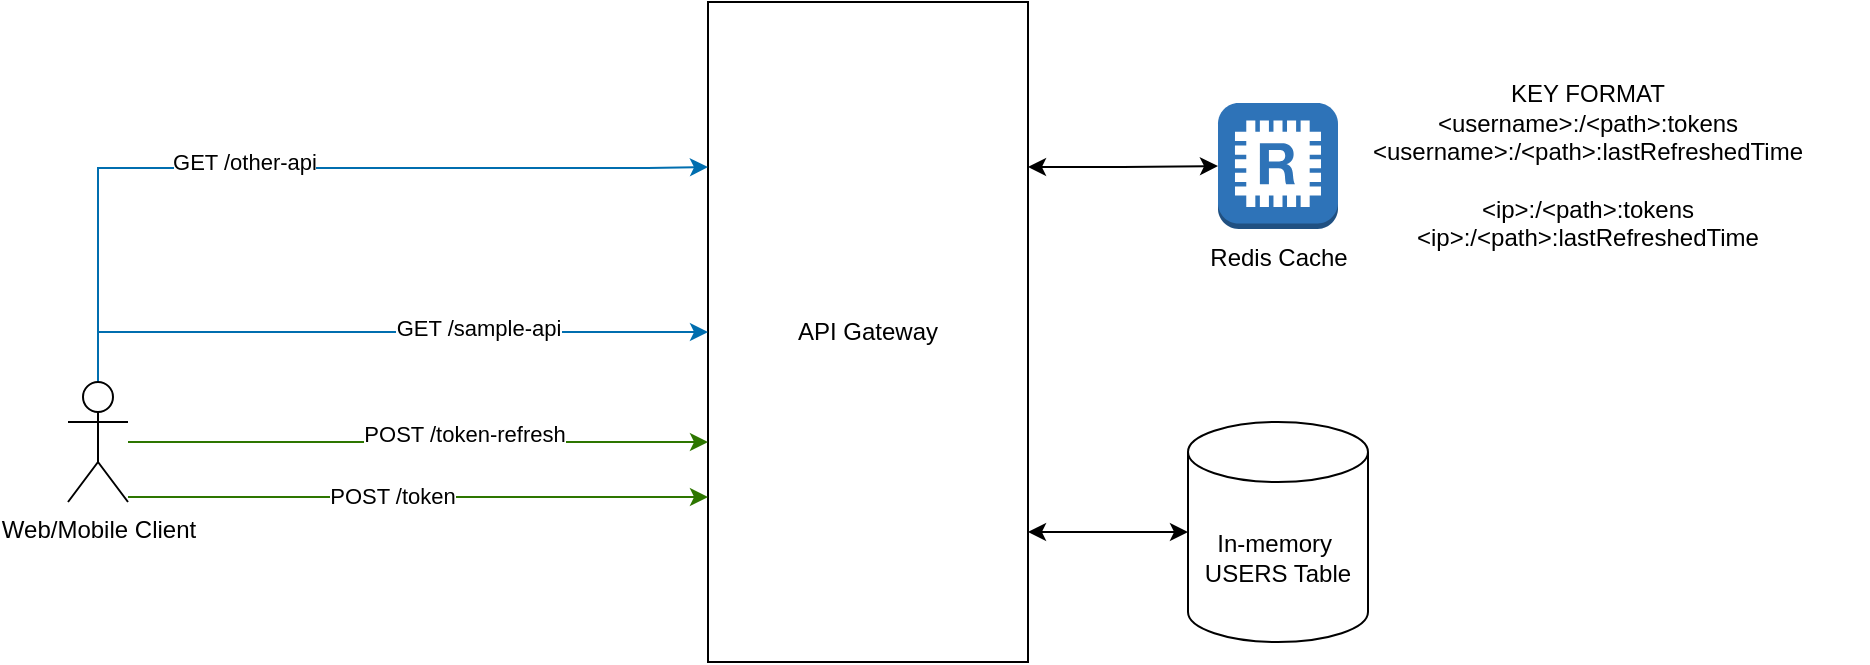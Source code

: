 <mxfile version="27.0.9" pages="3">
  <diagram name="HLD" id="DBN4m9IFzLPpj5nKsFDe">
    <mxGraphModel dx="2466" dy="489" grid="1" gridSize="10" guides="1" tooltips="1" connect="1" arrows="1" fold="1" page="0" pageScale="1" pageWidth="850" pageHeight="1100" math="0" shadow="0">
      <root>
        <mxCell id="0" />
        <mxCell id="1" parent="0" />
        <mxCell id="-jZkl2z9gwdIB5M-aqte-20" style="edgeStyle=orthogonalEdgeStyle;rounded=0;orthogonalLoop=1;jettySize=auto;html=1;startArrow=classic;startFill=1;" parent="1" source="-jZkl2z9gwdIB5M-aqte-6" target="-jZkl2z9gwdIB5M-aqte-19" edge="1">
          <mxGeometry relative="1" as="geometry">
            <Array as="points">
              <mxPoint x="260" y="735" />
              <mxPoint x="260" y="735" />
            </Array>
          </mxGeometry>
        </mxCell>
        <mxCell id="rsO4RUZo9O4ODh5Dvhif-4" style="edgeStyle=orthogonalEdgeStyle;rounded=0;orthogonalLoop=1;jettySize=auto;html=1;exitX=1;exitY=0.25;exitDx=0;exitDy=0;startArrow=classic;startFill=1;" edge="1" parent="1" source="-jZkl2z9gwdIB5M-aqte-6" target="rsO4RUZo9O4ODh5Dvhif-2">
          <mxGeometry relative="1" as="geometry" />
        </mxCell>
        <mxCell id="-jZkl2z9gwdIB5M-aqte-6" value="API Gateway" style="rounded=0;whiteSpace=wrap;html=1;fillColor=none;" parent="1" vertex="1">
          <mxGeometry x="80" y="470" width="160" height="330" as="geometry" />
        </mxCell>
        <mxCell id="-jZkl2z9gwdIB5M-aqte-8" style="edgeStyle=orthogonalEdgeStyle;rounded=0;orthogonalLoop=1;jettySize=auto;html=1;entryX=0;entryY=0.75;entryDx=0;entryDy=0;startArrow=none;startFill=0;fillColor=#60a917;strokeColor=#2D7600;" parent="1" source="-jZkl2z9gwdIB5M-aqte-7" target="-jZkl2z9gwdIB5M-aqte-6" edge="1">
          <mxGeometry relative="1" as="geometry">
            <Array as="points">
              <mxPoint x="-55" y="718" />
            </Array>
          </mxGeometry>
        </mxCell>
        <mxCell id="-jZkl2z9gwdIB5M-aqte-10" value="POST /token" style="edgeLabel;html=1;align=center;verticalAlign=middle;resizable=0;points=[];" parent="-jZkl2z9gwdIB5M-aqte-8" vertex="1" connectable="0">
          <mxGeometry x="-0.088" y="1" relative="1" as="geometry">
            <mxPoint as="offset" />
          </mxGeometry>
        </mxCell>
        <mxCell id="-jZkl2z9gwdIB5M-aqte-11" style="edgeStyle=orthogonalEdgeStyle;rounded=0;orthogonalLoop=1;jettySize=auto;html=1;fillColor=#60a917;strokeColor=#2D7600;" parent="1" source="-jZkl2z9gwdIB5M-aqte-7" target="-jZkl2z9gwdIB5M-aqte-6" edge="1">
          <mxGeometry relative="1" as="geometry">
            <Array as="points">
              <mxPoint x="-120" y="690" />
              <mxPoint x="-120" y="690" />
            </Array>
          </mxGeometry>
        </mxCell>
        <mxCell id="-jZkl2z9gwdIB5M-aqte-12" value="POST /token-refresh" style="edgeLabel;html=1;align=center;verticalAlign=middle;resizable=0;points=[];" parent="-jZkl2z9gwdIB5M-aqte-11" vertex="1" connectable="0">
          <mxGeometry x="0.154" y="4" relative="1" as="geometry">
            <mxPoint as="offset" />
          </mxGeometry>
        </mxCell>
        <mxCell id="-jZkl2z9gwdIB5M-aqte-13" style="edgeStyle=orthogonalEdgeStyle;rounded=0;orthogonalLoop=1;jettySize=auto;html=1;entryX=0;entryY=0.5;entryDx=0;entryDy=0;fillColor=#1ba1e2;strokeColor=#006EAF;" parent="1" source="-jZkl2z9gwdIB5M-aqte-7" target="-jZkl2z9gwdIB5M-aqte-6" edge="1">
          <mxGeometry relative="1" as="geometry">
            <Array as="points">
              <mxPoint x="-225" y="635" />
            </Array>
          </mxGeometry>
        </mxCell>
        <mxCell id="-jZkl2z9gwdIB5M-aqte-14" value="GET /sample-api" style="edgeLabel;html=1;align=center;verticalAlign=middle;resizable=0;points=[];" parent="-jZkl2z9gwdIB5M-aqte-13" vertex="1" connectable="0">
          <mxGeometry x="-0.205" y="2" relative="1" as="geometry">
            <mxPoint x="84" as="offset" />
          </mxGeometry>
        </mxCell>
        <mxCell id="-jZkl2z9gwdIB5M-aqte-17" style="edgeStyle=orthogonalEdgeStyle;rounded=0;orthogonalLoop=1;jettySize=auto;html=1;entryX=0;entryY=0.25;entryDx=0;entryDy=0;fillColor=#1ba1e2;strokeColor=#006EAF;" parent="1" source="-jZkl2z9gwdIB5M-aqte-7" target="-jZkl2z9gwdIB5M-aqte-6" edge="1">
          <mxGeometry relative="1" as="geometry">
            <Array as="points">
              <mxPoint x="-225" y="553" />
              <mxPoint x="50" y="553" />
            </Array>
          </mxGeometry>
        </mxCell>
        <mxCell id="-jZkl2z9gwdIB5M-aqte-18" value="GET /other-api" style="edgeLabel;html=1;align=center;verticalAlign=middle;resizable=0;points=[];" parent="-jZkl2z9gwdIB5M-aqte-17" vertex="1" connectable="0">
          <mxGeometry x="-0.128" y="3" relative="1" as="geometry">
            <mxPoint as="offset" />
          </mxGeometry>
        </mxCell>
        <mxCell id="-jZkl2z9gwdIB5M-aqte-7" value="Web/Mobile Client" style="shape=umlActor;verticalLabelPosition=bottom;verticalAlign=top;html=1;outlineConnect=0;fillColor=none;" parent="1" vertex="1">
          <mxGeometry x="-240" y="660" width="30" height="60" as="geometry" />
        </mxCell>
        <mxCell id="-jZkl2z9gwdIB5M-aqte-19" value="In-memory&amp;nbsp;&lt;br&gt;USERS Table" style="shape=cylinder3;whiteSpace=wrap;html=1;boundedLbl=1;backgroundOutline=1;size=15;fillColor=none;" parent="1" vertex="1">
          <mxGeometry x="320" y="680" width="90" height="110" as="geometry" />
        </mxCell>
        <mxCell id="rsO4RUZo9O4ODh5Dvhif-2" value="Redis Cache" style="outlineConnect=0;dashed=0;verticalLabelPosition=bottom;verticalAlign=top;align=center;html=1;shape=mxgraph.aws3.redis;fillColor=#2E73B8;gradientColor=none;" vertex="1" parent="1">
          <mxGeometry x="335" y="520.5" width="60" height="63" as="geometry" />
        </mxCell>
        <mxCell id="rsO4RUZo9O4ODh5Dvhif-3" value="KEY FORMAT&lt;br&gt;&amp;lt;username&amp;gt;:/&amp;lt;path&amp;gt;:tokens&lt;br&gt;&amp;lt;username&amp;gt;:/&amp;lt;path&amp;gt;:lastRefreshedTime&lt;br&gt;&lt;br&gt;&amp;lt;ip&amp;gt;:/&amp;lt;path&amp;gt;:tokens&lt;br&gt;&amp;lt;ip&amp;gt;:/&amp;lt;path&amp;gt;:lastRefreshedTime" style="text;html=1;align=center;verticalAlign=middle;whiteSpace=wrap;rounded=0;" vertex="1" parent="1">
          <mxGeometry x="380" y="498.75" width="280" height="106.5" as="geometry" />
        </mxCell>
      </root>
    </mxGraphModel>
  </diagram>
  <diagram id="OnFjc8YjxRFvYaj6MuUD" name="Sequence Diagram of Authenticated Endpoint">
    <mxGraphModel dx="2866" dy="889" grid="1" gridSize="10" guides="1" tooltips="1" connect="1" arrows="1" fold="1" page="0" pageScale="1" pageWidth="850" pageHeight="1100" math="0" shadow="0">
      <root>
        <mxCell id="0" />
        <mxCell id="1" parent="0" />
        <mxCell id="djmXCDvZudqObsmBy7tM-1" value=":JwtAuthenticationFilter" style="shape=umlLifeline;perimeter=lifelinePerimeter;whiteSpace=wrap;html=1;container=1;dropTarget=0;collapsible=0;recursiveResize=0;outlineConnect=0;portConstraint=eastwest;newEdgeStyle={&quot;curved&quot;:0,&quot;rounded&quot;:0};fillColor=#008a00;fontColor=#ffffff;strokeColor=#005700;" parent="1" vertex="1">
          <mxGeometry x="-240" y="120" width="170" height="300" as="geometry" />
        </mxCell>
        <mxCell id="djmXCDvZudqObsmBy7tM-6" value="" style="html=1;points=[[0,0,0,0,5],[0,1,0,0,-5],[1,0,0,0,5],[1,1,0,0,-5]];perimeter=orthogonalPerimeter;outlineConnect=0;targetShapes=umlLifeline;portConstraint=eastwest;newEdgeStyle={&quot;curved&quot;:0,&quot;rounded&quot;:0};fillColor=#008a00;fontColor=#ffffff;strokeColor=#005700;" parent="djmXCDvZudqObsmBy7tM-1" vertex="1">
          <mxGeometry x="80" y="80" width="10" height="190" as="geometry" />
        </mxCell>
        <mxCell id="djmXCDvZudqObsmBy7tM-2" value=":JwtAuthenticationConverter" style="shape=umlLifeline;perimeter=lifelinePerimeter;whiteSpace=wrap;html=1;container=1;dropTarget=0;collapsible=0;recursiveResize=0;outlineConnect=0;portConstraint=eastwest;newEdgeStyle={&quot;curved&quot;:0,&quot;rounded&quot;:0};fillColor=#008a00;fontColor=#ffffff;strokeColor=#005700;" parent="1" vertex="1">
          <mxGeometry x="10" y="120" width="170" height="300" as="geometry" />
        </mxCell>
        <mxCell id="djmXCDvZudqObsmBy7tM-18" value="" style="html=1;points=[[0,0,0,0,5],[0,1,0,0,-5],[1,0,0,0,5],[1,1,0,0,-5]];perimeter=orthogonalPerimeter;outlineConnect=0;targetShapes=umlLifeline;portConstraint=eastwest;newEdgeStyle={&quot;curved&quot;:0,&quot;rounded&quot;:0};fillColor=#008a00;fontColor=#ffffff;strokeColor=#005700;" parent="djmXCDvZudqObsmBy7tM-2" vertex="1">
          <mxGeometry x="80" y="87.5" width="10" height="95" as="geometry" />
        </mxCell>
        <mxCell id="djmXCDvZudqObsmBy7tM-3" value=":ApplicationFilterChain" style="shape=umlLifeline;perimeter=lifelinePerimeter;whiteSpace=wrap;html=1;container=1;dropTarget=0;collapsible=0;recursiveResize=0;outlineConnect=0;portConstraint=eastwest;newEdgeStyle={&quot;curved&quot;:0,&quot;rounded&quot;:0};fillColor=none;" parent="1" vertex="1">
          <mxGeometry x="-470" y="120" width="170" height="290" as="geometry" />
        </mxCell>
        <mxCell id="djmXCDvZudqObsmBy7tM-7" value="" style="html=1;points=[[0,0,0,0,5],[0,1,0,0,-5],[1,0,0,0,5],[1,1,0,0,-5]];perimeter=orthogonalPerimeter;outlineConnect=0;targetShapes=umlLifeline;portConstraint=eastwest;newEdgeStyle={&quot;curved&quot;:0,&quot;rounded&quot;:0};" parent="djmXCDvZudqObsmBy7tM-3" vertex="1">
          <mxGeometry x="80" y="60" width="10" height="80" as="geometry" />
        </mxCell>
        <mxCell id="djmXCDvZudqObsmBy7tM-4" value=":JwtAuthenticationProvider" style="shape=umlLifeline;perimeter=lifelinePerimeter;whiteSpace=wrap;html=1;container=1;dropTarget=0;collapsible=0;recursiveResize=0;outlineConnect=0;portConstraint=eastwest;newEdgeStyle={&quot;curved&quot;:0,&quot;rounded&quot;:0};fillColor=#008a00;fontColor=#ffffff;strokeColor=#005700;" parent="1" vertex="1">
          <mxGeometry x="210" y="120" width="170" height="300" as="geometry" />
        </mxCell>
        <mxCell id="djmXCDvZudqObsmBy7tM-21" value="" style="html=1;points=[[0,0,0,0,5],[0,1,0,0,-5],[1,0,0,0,5],[1,1,0,0,-5]];perimeter=orthogonalPerimeter;outlineConnect=0;targetShapes=umlLifeline;portConstraint=eastwest;newEdgeStyle={&quot;curved&quot;:0,&quot;rounded&quot;:0};fillColor=#008a00;fontColor=#ffffff;strokeColor=#005700;" parent="djmXCDvZudqObsmBy7tM-4" vertex="1">
          <mxGeometry x="80" y="88" width="10" height="142" as="geometry" />
        </mxCell>
        <mxCell id="djmXCDvZudqObsmBy7tM-5" value=":CatchAllController" style="shape=umlLifeline;perimeter=lifelinePerimeter;whiteSpace=wrap;html=1;container=1;dropTarget=0;collapsible=0;recursiveResize=0;outlineConnect=0;portConstraint=eastwest;newEdgeStyle={&quot;curved&quot;:0,&quot;rounded&quot;:0};fillColor=none;" parent="1" vertex="1">
          <mxGeometry x="760" y="120" width="170" height="430" as="geometry" />
        </mxCell>
        <mxCell id="zuUfm0bThLhMNBTG4JnA-10" value="" style="html=1;points=[[0,0,0,0,5],[0,1,0,0,-5],[1,0,0,0,5],[1,1,0,0,-5]];perimeter=orthogonalPerimeter;outlineConnect=0;targetShapes=umlLifeline;portConstraint=eastwest;newEdgeStyle={&quot;curved&quot;:0,&quot;rounded&quot;:0};" parent="djmXCDvZudqObsmBy7tM-5" vertex="1">
          <mxGeometry x="80" y="310" width="10" height="80" as="geometry" />
        </mxCell>
        <mxCell id="djmXCDvZudqObsmBy7tM-8" value="GET /authenticated-api" style="html=1;verticalAlign=bottom;startArrow=oval;startFill=1;endArrow=block;startSize=8;curved=0;rounded=0;" parent="1" edge="1">
          <mxGeometry width="60" relative="1" as="geometry">
            <mxPoint x="-540" y="180" as="sourcePoint" />
            <mxPoint x="-390" y="180" as="targetPoint" />
          </mxGeometry>
        </mxCell>
        <mxCell id="djmXCDvZudqObsmBy7tM-14" value="" style="fontSize=12;html=1;endArrow=blockThin;endFill=1;rounded=0;" parent="1" target="djmXCDvZudqObsmBy7tM-6" edge="1">
          <mxGeometry width="160" relative="1" as="geometry">
            <mxPoint x="-380" y="200" as="sourcePoint" />
            <mxPoint x="-220" y="200" as="targetPoint" />
          </mxGeometry>
        </mxCell>
        <mxCell id="djmXCDvZudqObsmBy7tM-15" value="doFilter(request,response,chain)" style="edgeLabel;html=1;align=center;verticalAlign=middle;resizable=0;points=[];" parent="djmXCDvZudqObsmBy7tM-14" vertex="1" connectable="0">
          <mxGeometry x="-0.264" y="2" relative="1" as="geometry">
            <mxPoint x="19" as="offset" />
          </mxGeometry>
        </mxCell>
        <mxCell id="djmXCDvZudqObsmBy7tM-17" value="" style="fontSize=12;html=1;endArrow=blockThin;endFill=1;rounded=0;entryX=0;entryY=0;entryDx=0;entryDy=5;entryPerimeter=0;" parent="1" target="djmXCDvZudqObsmBy7tM-18" edge="1">
          <mxGeometry width="160" relative="1" as="geometry">
            <mxPoint x="-150" y="210" as="sourcePoint" />
            <mxPoint x="10" y="210" as="targetPoint" />
          </mxGeometry>
        </mxCell>
        <mxCell id="djmXCDvZudqObsmBy7tM-19" value="convert(request)" style="edgeLabel;html=1;align=center;verticalAlign=middle;resizable=0;points=[];" parent="djmXCDvZudqObsmBy7tM-17" vertex="1" connectable="0">
          <mxGeometry x="-0.108" y="-1" relative="1" as="geometry">
            <mxPoint as="offset" />
          </mxGeometry>
        </mxCell>
        <mxCell id="djmXCDvZudqObsmBy7tM-20" value="JWTAuthentication" style="html=1;verticalAlign=bottom;endArrow=open;dashed=1;endSize=8;curved=0;rounded=0;" parent="1" target="djmXCDvZudqObsmBy7tM-6" edge="1">
          <mxGeometry relative="1" as="geometry">
            <mxPoint x="90" y="240" as="sourcePoint" />
            <mxPoint x="-140" y="240" as="targetPoint" />
          </mxGeometry>
        </mxCell>
        <mxCell id="djmXCDvZudqObsmBy7tM-22" value="" style="fontSize=12;html=1;endArrow=blockThin;endFill=1;rounded=0;" parent="1" target="djmXCDvZudqObsmBy7tM-21" edge="1">
          <mxGeometry width="160" relative="1" as="geometry">
            <mxPoint x="-150" y="260" as="sourcePoint" />
            <mxPoint x="10" y="260" as="targetPoint" />
          </mxGeometry>
        </mxCell>
        <mxCell id="djmXCDvZudqObsmBy7tM-23" value="supports(JWTAuthentication)" style="edgeLabel;html=1;align=center;verticalAlign=middle;resizable=0;points=[];" parent="djmXCDvZudqObsmBy7tM-22" vertex="1" connectable="0">
          <mxGeometry x="0.329" y="2" relative="1" as="geometry">
            <mxPoint x="21" y="2" as="offset" />
          </mxGeometry>
        </mxCell>
        <mxCell id="djmXCDvZudqObsmBy7tM-24" value="true" style="html=1;verticalAlign=bottom;endArrow=open;dashed=1;endSize=8;curved=0;rounded=0;" parent="1" source="djmXCDvZudqObsmBy7tM-21" edge="1">
          <mxGeometry relative="1" as="geometry">
            <mxPoint x="-70" y="280" as="sourcePoint" />
            <mxPoint x="-150" y="280" as="targetPoint" />
          </mxGeometry>
        </mxCell>
        <mxCell id="djmXCDvZudqObsmBy7tM-25" value="" style="fontSize=12;html=1;endArrow=blockThin;endFill=1;rounded=0;" parent="1" target="djmXCDvZudqObsmBy7tM-21" edge="1">
          <mxGeometry width="160" relative="1" as="geometry">
            <mxPoint x="-150" y="310" as="sourcePoint" />
            <mxPoint x="300" y="310" as="targetPoint" />
          </mxGeometry>
        </mxCell>
        <mxCell id="djmXCDvZudqObsmBy7tM-26" value="authenticate(JWTAuthentication)" style="edgeLabel;html=1;align=center;verticalAlign=middle;resizable=0;points=[];" parent="djmXCDvZudqObsmBy7tM-25" vertex="1" connectable="0">
          <mxGeometry x="0.329" y="2" relative="1" as="geometry">
            <mxPoint x="21" y="2" as="offset" />
          </mxGeometry>
        </mxCell>
        <mxCell id="djmXCDvZudqObsmBy7tM-30" value="JWTAuthentication [Authenticated]" style="html=1;verticalAlign=bottom;endArrow=open;dashed=1;endSize=8;curved=0;rounded=0;" parent="1" edge="1">
          <mxGeometry relative="1" as="geometry">
            <mxPoint x="290" y="340" as="sourcePoint" />
            <mxPoint x="-150" y="340" as="targetPoint" />
          </mxGeometry>
        </mxCell>
        <mxCell id="djmXCDvZudqObsmBy7tM-31" value="Authenticated Request" style="html=1;verticalAlign=bottom;endArrow=block;curved=0;rounded=0;entryX=0;entryY=0;entryDx=0;entryDy=5;entryPerimeter=0;" parent="1" target="zuUfm0bThLhMNBTG4JnA-2" edge="1">
          <mxGeometry width="80" relative="1" as="geometry">
            <mxPoint x="-150" y="370" as="sourcePoint" />
            <mxPoint x="-70" y="370" as="targetPoint" />
          </mxGeometry>
        </mxCell>
        <mxCell id="zuUfm0bThLhMNBTG4JnA-1" value=":RateLimiterFilter" style="shape=umlLifeline;perimeter=lifelinePerimeter;whiteSpace=wrap;html=1;container=1;dropTarget=0;collapsible=0;recursiveResize=0;outlineConnect=0;portConstraint=eastwest;newEdgeStyle={&quot;curved&quot;:0,&quot;rounded&quot;:0};fillColor=#008a00;fontColor=#ffffff;strokeColor=#005700;" parent="1" vertex="1">
          <mxGeometry x="390" y="120" width="170" height="380" as="geometry" />
        </mxCell>
        <mxCell id="zuUfm0bThLhMNBTG4JnA-2" value="" style="html=1;points=[[0,0,0,0,5],[0,1,0,0,-5],[1,0,0,0,5],[1,1,0,0,-5]];perimeter=orthogonalPerimeter;outlineConnect=0;targetShapes=umlLifeline;portConstraint=eastwest;newEdgeStyle={&quot;curved&quot;:0,&quot;rounded&quot;:0};fillColor=#008a00;fontColor=#ffffff;strokeColor=#005700;" parent="zuUfm0bThLhMNBTG4JnA-1" vertex="1">
          <mxGeometry x="80" y="250" width="10" height="90" as="geometry" />
        </mxCell>
        <mxCell id="zuUfm0bThLhMNBTG4JnA-3" value=":RateLimitStrategy" style="shape=umlLifeline;perimeter=lifelinePerimeter;whiteSpace=wrap;html=1;container=1;dropTarget=0;collapsible=0;recursiveResize=0;outlineConnect=0;portConstraint=eastwest;newEdgeStyle={&quot;curved&quot;:0,&quot;rounded&quot;:0};fillColor=#008a00;fontColor=#ffffff;strokeColor=#005700;" parent="1" vertex="1">
          <mxGeometry x="570" y="120" width="170" height="320" as="geometry" />
        </mxCell>
        <mxCell id="zuUfm0bThLhMNBTG4JnA-4" value="" style="html=1;points=[[0,0,0,0,5],[0,1,0,0,-5],[1,0,0,0,5],[1,1,0,0,-5]];perimeter=orthogonalPerimeter;outlineConnect=0;targetShapes=umlLifeline;portConstraint=eastwest;newEdgeStyle={&quot;curved&quot;:0,&quot;rounded&quot;:0};fillColor=#008a00;fontColor=#ffffff;strokeColor=#005700;" parent="zuUfm0bThLhMNBTG4JnA-3" vertex="1">
          <mxGeometry x="80" y="270" width="10" height="30" as="geometry" />
        </mxCell>
        <mxCell id="zuUfm0bThLhMNBTG4JnA-7" value="isQuotaExceeded(&lt;br&gt;userId, rquestPath)" style="html=1;verticalAlign=bottom;endArrow=block;curved=0;rounded=0;exitX=1;exitY=1;exitDx=0;exitDy=-5;exitPerimeter=0;entryX=0;entryY=1;entryDx=0;entryDy=-5;entryPerimeter=0;" parent="1" edge="1">
          <mxGeometry width="80" relative="1" as="geometry">
            <mxPoint x="480" y="390" as="sourcePoint" />
            <mxPoint x="650" y="390" as="targetPoint" />
          </mxGeometry>
        </mxCell>
        <mxCell id="zuUfm0bThLhMNBTG4JnA-8" value="false" style="html=1;verticalAlign=bottom;endArrow=open;dashed=1;endSize=8;curved=0;rounded=0;" parent="1" edge="1">
          <mxGeometry relative="1" as="geometry">
            <mxPoint x="650" y="410" as="sourcePoint" />
            <mxPoint x="480" y="410" as="targetPoint" />
          </mxGeometry>
        </mxCell>
        <mxCell id="zuUfm0bThLhMNBTG4JnA-11" value="" style="fontSize=12;html=1;endArrow=blockThin;endFill=1;startArrow=diamondThin;startFill=0;endSize=6;startSize=10;rounded=0;exitX=1;exitY=1;exitDx=0;exitDy=-5;exitPerimeter=0;" parent="1" source="zuUfm0bThLhMNBTG4JnA-2" target="zuUfm0bThLhMNBTG4JnA-10" edge="1">
          <mxGeometry width="160" relative="1" as="geometry">
            <mxPoint x="490" y="450" as="sourcePoint" />
            <mxPoint x="650" y="450" as="targetPoint" />
          </mxGeometry>
        </mxCell>
        <mxCell id="zuUfm0bThLhMNBTG4JnA-12" value="Authenticated and Valid Request" style="edgeLabel;html=1;align=center;verticalAlign=middle;resizable=0;points=[];" parent="zuUfm0bThLhMNBTG4JnA-11" vertex="1" connectable="0">
          <mxGeometry x="-0.133" y="1" relative="1" as="geometry">
            <mxPoint as="offset" />
          </mxGeometry>
        </mxCell>
      </root>
    </mxGraphModel>
  </diagram>
  <diagram name="Sequence Diagram of Unauthenticated Endpoint" id="5tzvQxfB2v-AfztIAy3t">
    <mxGraphModel dx="2225" dy="613" grid="1" gridSize="10" guides="1" tooltips="1" connect="1" arrows="1" fold="1" page="0" pageScale="1" pageWidth="850" pageHeight="1100" math="0" shadow="0">
      <root>
        <mxCell id="OT3dJaUXvNq9YifuYs4G-0" />
        <mxCell id="OT3dJaUXvNq9YifuYs4G-1" parent="OT3dJaUXvNq9YifuYs4G-0" />
        <mxCell id="cw_u6udVssdQd-4jmhJk-4" value=":ApplicationFilterChain" style="shape=umlLifeline;perimeter=lifelinePerimeter;whiteSpace=wrap;html=1;container=1;dropTarget=0;collapsible=0;recursiveResize=0;outlineConnect=0;portConstraint=eastwest;newEdgeStyle={&quot;curved&quot;:0,&quot;rounded&quot;:0};strokeColor=default;fillColor=none;" parent="OT3dJaUXvNq9YifuYs4G-1" vertex="1">
          <mxGeometry x="-360" y="360" width="170" height="290" as="geometry" />
        </mxCell>
        <mxCell id="cw_u6udVssdQd-4jmhJk-5" value="" style="html=1;points=[[0,0,0,0,5],[0,1,0,0,-5],[1,0,0,0,5],[1,1,0,0,-5]];perimeter=orthogonalPerimeter;outlineConnect=0;targetShapes=umlLifeline;portConstraint=eastwest;newEdgeStyle={&quot;curved&quot;:0,&quot;rounded&quot;:0};" parent="cw_u6udVssdQd-4jmhJk-4" vertex="1">
          <mxGeometry x="80" y="60" width="10" height="80" as="geometry" />
        </mxCell>
        <mxCell id="cw_u6udVssdQd-4jmhJk-8" value=":AuthenticationController" style="shape=umlLifeline;perimeter=lifelinePerimeter;whiteSpace=wrap;html=1;container=1;dropTarget=0;collapsible=0;recursiveResize=0;outlineConnect=0;portConstraint=eastwest;newEdgeStyle={&quot;curved&quot;:0,&quot;rounded&quot;:0};fillColor=#008a00;fontColor=#ffffff;strokeColor=#005700;" parent="OT3dJaUXvNq9YifuYs4G-1" vertex="1">
          <mxGeometry x="250" y="360" width="170" height="340" as="geometry" />
        </mxCell>
        <mxCell id="cw_u6udVssdQd-4jmhJk-9" value="" style="html=1;points=[[0,0,0,0,5],[0,1,0,0,-5],[1,0,0,0,5],[1,1,0,0,-5]];perimeter=orthogonalPerimeter;outlineConnect=0;targetShapes=umlLifeline;portConstraint=eastwest;newEdgeStyle={&quot;curved&quot;:0,&quot;rounded&quot;:0};" parent="cw_u6udVssdQd-4jmhJk-8" vertex="1">
          <mxGeometry x="80" y="120" width="10" height="60" as="geometry" />
        </mxCell>
        <mxCell id="cw_u6udVssdQd-4jmhJk-10" value="GET /token" style="html=1;verticalAlign=bottom;startArrow=oval;startFill=1;endArrow=block;startSize=8;curved=0;rounded=0;" parent="OT3dJaUXvNq9YifuYs4G-1" edge="1">
          <mxGeometry width="60" relative="1" as="geometry">
            <mxPoint x="-430" y="420" as="sourcePoint" />
            <mxPoint x="-280" y="420" as="targetPoint" />
          </mxGeometry>
        </mxCell>
        <mxCell id="cw_u6udVssdQd-4jmhJk-11" value="" style="fontSize=12;html=1;endArrow=blockThin;endFill=1;rounded=0;" parent="OT3dJaUXvNq9YifuYs4G-1" target="cw_u6udVssdQd-4jmhJk-24" edge="1">
          <mxGeometry width="160" relative="1" as="geometry">
            <mxPoint x="-270" y="440" as="sourcePoint" />
            <mxPoint x="-50" y="440" as="targetPoint" />
          </mxGeometry>
        </mxCell>
        <mxCell id="cw_u6udVssdQd-4jmhJk-12" value="doFilter(request,response,chain)" style="edgeLabel;html=1;align=center;verticalAlign=middle;resizable=0;points=[];" parent="cw_u6udVssdQd-4jmhJk-11" vertex="1" connectable="0">
          <mxGeometry x="-0.264" y="2" relative="1" as="geometry">
            <mxPoint x="19" as="offset" />
          </mxGeometry>
        </mxCell>
        <mxCell id="cw_u6udVssdQd-4jmhJk-23" value=":RateLimiterFilter" style="shape=umlLifeline;perimeter=lifelinePerimeter;whiteSpace=wrap;html=1;container=1;dropTarget=0;collapsible=0;recursiveResize=0;outlineConnect=0;portConstraint=eastwest;newEdgeStyle={&quot;curved&quot;:0,&quot;rounded&quot;:0};fillColor=#008a00;fontColor=#ffffff;strokeColor=#005700;" parent="OT3dJaUXvNq9YifuYs4G-1" vertex="1">
          <mxGeometry x="-120" y="360" width="170" height="380" as="geometry" />
        </mxCell>
        <mxCell id="cw_u6udVssdQd-4jmhJk-24" value="" style="html=1;points=[[0,0,0,0,5],[0,1,0,0,-5],[1,0,0,0,5],[1,1,0,0,-5]];perimeter=orthogonalPerimeter;outlineConnect=0;targetShapes=umlLifeline;portConstraint=eastwest;newEdgeStyle={&quot;curved&quot;:0,&quot;rounded&quot;:0};fillColor=#008a00;fontColor=#ffffff;strokeColor=#005700;" parent="cw_u6udVssdQd-4jmhJk-23" vertex="1">
          <mxGeometry x="80" y="70" width="10" height="270" as="geometry" />
        </mxCell>
        <mxCell id="cw_u6udVssdQd-4jmhJk-25" value=":RateLimitStrategy" style="shape=umlLifeline;perimeter=lifelinePerimeter;whiteSpace=wrap;html=1;container=1;dropTarget=0;collapsible=0;recursiveResize=0;outlineConnect=0;portConstraint=eastwest;newEdgeStyle={&quot;curved&quot;:0,&quot;rounded&quot;:0};fillColor=#008a00;fontColor=#ffffff;strokeColor=#005700;" parent="OT3dJaUXvNq9YifuYs4G-1" vertex="1">
          <mxGeometry x="60" y="360" width="170" height="320" as="geometry" />
        </mxCell>
        <mxCell id="cw_u6udVssdQd-4jmhJk-26" value="" style="html=1;points=[[0,0,0,0,5],[0,1,0,0,-5],[1,0,0,0,5],[1,1,0,0,-5]];perimeter=orthogonalPerimeter;outlineConnect=0;targetShapes=umlLifeline;portConstraint=eastwest;newEdgeStyle={&quot;curved&quot;:0,&quot;rounded&quot;:0};fillColor=#008a00;fontColor=#ffffff;strokeColor=#005700;" parent="cw_u6udVssdQd-4jmhJk-25" vertex="1">
          <mxGeometry x="80" y="85" width="10" height="30" as="geometry" />
        </mxCell>
        <mxCell id="cw_u6udVssdQd-4jmhJk-27" value="isQuotaExceeded(&lt;br&gt;clientIp, rquestPath)" style="html=1;verticalAlign=bottom;endArrow=block;curved=0;rounded=0;exitX=1;exitY=1;exitDx=0;exitDy=-5;exitPerimeter=0;" parent="OT3dJaUXvNq9YifuYs4G-1" target="cw_u6udVssdQd-4jmhJk-26" edge="1">
          <mxGeometry width="80" relative="1" as="geometry">
            <mxPoint x="-30" y="450" as="sourcePoint" />
            <mxPoint x="140" y="450" as="targetPoint" />
          </mxGeometry>
        </mxCell>
        <mxCell id="cw_u6udVssdQd-4jmhJk-28" value="false" style="html=1;verticalAlign=bottom;endArrow=open;dashed=1;endSize=8;curved=0;rounded=0;" parent="OT3dJaUXvNq9YifuYs4G-1" target="cw_u6udVssdQd-4jmhJk-24" edge="1">
          <mxGeometry relative="1" as="geometry">
            <mxPoint x="140" y="470" as="sourcePoint" />
            <mxPoint y="470" as="targetPoint" />
          </mxGeometry>
        </mxCell>
        <mxCell id="cw_u6udVssdQd-4jmhJk-29" value="" style="fontSize=12;html=1;endArrow=blockThin;endFill=1;startArrow=diamondThin;startFill=0;endSize=6;startSize=10;rounded=0;entryX=0;entryY=0;entryDx=0;entryDy=5;entryPerimeter=0;" parent="OT3dJaUXvNq9YifuYs4G-1" edge="1">
          <mxGeometry width="160" relative="1" as="geometry">
            <mxPoint x="-30" y="490" as="sourcePoint" />
            <mxPoint x="330" y="490" as="targetPoint" />
          </mxGeometry>
        </mxCell>
        <mxCell id="cw_u6udVssdQd-4jmhJk-30" value="Valid Request" style="edgeLabel;html=1;align=center;verticalAlign=middle;resizable=0;points=[];" parent="cw_u6udVssdQd-4jmhJk-29" vertex="1" connectable="0">
          <mxGeometry x="-0.133" y="1" relative="1" as="geometry">
            <mxPoint y="1" as="offset" />
          </mxGeometry>
        </mxCell>
        <mxCell id="GwG8qKzOCXWT2u4SX0Sj-1" value="Access Token + Refresh Token" style="html=1;verticalAlign=bottom;endArrow=open;dashed=1;endSize=8;curved=0;rounded=0;exitX=0;exitY=1;exitDx=0;exitDy=-5;exitPerimeter=0;" parent="OT3dJaUXvNq9YifuYs4G-1" source="cw_u6udVssdQd-4jmhJk-9" edge="1">
          <mxGeometry x="0.184" y="2" relative="1" as="geometry">
            <mxPoint x="280" y="530" as="sourcePoint" />
            <mxPoint x="-430" y="540" as="targetPoint" />
            <mxPoint as="offset" />
          </mxGeometry>
        </mxCell>
      </root>
    </mxGraphModel>
  </diagram>
</mxfile>

